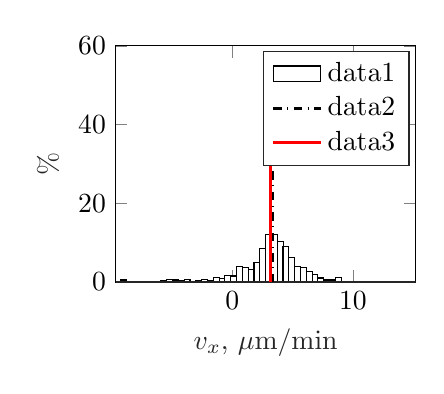 % This file was created by matlab2tikz.
%
\begin{tikzpicture}

\begin{axis}[%
width=3.809cm,
height=3cm,
at={(0cm,0cm)},
scale only axis,
bar shift auto,
xmin=-9.663,
xmax=15.195,
xlabel style={font=\color{white!15!black}},
xlabel={$v_x$, $\mu$m/min},
ymin=0,
ymax=60,
ylabel style={font=\color{white!15!black}},
ylabel={\textrm{$\%$}},
axis background/.style={fill=white},
legend style={legend cell align=left, align=left, draw=white!15!black}
]
\addplot[ybar, bar width=0.482, fill=white, draw=black, area legend] table[row sep=crcr] {%
-9.037	0.511\\
-8.555	0\\
-8.073	0\\
-7.591	0\\
-7.11	0.17\\
-6.628	0\\
-6.146	0\\
-5.664	0.341\\
-5.183	0.681\\
-4.701	0.511\\
-4.219	0.341\\
-3.737	0.681\\
-3.256	0.17\\
-2.774	0.341\\
-2.292	0.681\\
-1.81	0.341\\
-1.329	1.193\\
-0.847	0.852\\
-0.365	1.704\\
0.117	1.533\\
0.598	3.918\\
1.08	3.578\\
1.562	3.237\\
2.044	4.94\\
2.525	8.518\\
3.007	12.095\\
3.489	12.095\\
3.971	10.221\\
4.452	9.029\\
4.934	6.303\\
5.416	3.918\\
5.898	3.748\\
6.379	2.726\\
6.861	1.874\\
7.343	1.022\\
7.825	0.511\\
8.306	0.511\\
8.788	1.193\\
9.27	0.17\\
9.752	0\\
10.233	0\\
10.715	0\\
11.197	0\\
11.679	0\\
12.16	0.17\\
12.642	0\\
13.124	0\\
13.606	0\\
14.087	0\\
14.569	0.17\\
};
\addplot[forget plot, color=white!15!black] table[row sep=crcr] {%
-9.663	0\\
15.195	0\\
};
\addlegendentry{data1}

\addplot [color=black, dashdotted, line width=1.0pt]
  table[row sep=crcr]{%
3.36	0\\
3.36	55\\
};
\addlegendentry{data2}

\addplot [color=red, line width=1.0pt]
  table[row sep=crcr]{%
3.16	0\\
3.16	55\\
};
\addlegendentry{data3}

\node[right, align=left]
at (axis cs:5.16,50) {$\mu_x$=3.16};
\end{axis}
\end{tikzpicture}%